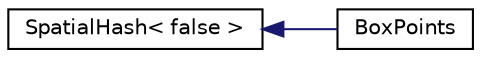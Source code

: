 digraph "Graphical Class Hierarchy"
{
  edge [fontname="Helvetica",fontsize="10",labelfontname="Helvetica",labelfontsize="10"];
  node [fontname="Helvetica",fontsize="10",shape=record];
  rankdir="LR";
  Node1 [label="SpatialHash\< false \>",height=0.2,width=0.4,color="black", fillcolor="white", style="filled",URL="$classSpatialHash.html"];
  Node1 -> Node2 [dir="back",color="midnightblue",fontsize="10",style="solid",fontname="Helvetica"];
  Node2 [label="BoxPoints",height=0.2,width=0.4,color="black", fillcolor="white", style="filled",URL="$classBoxPoints.html"];
}

